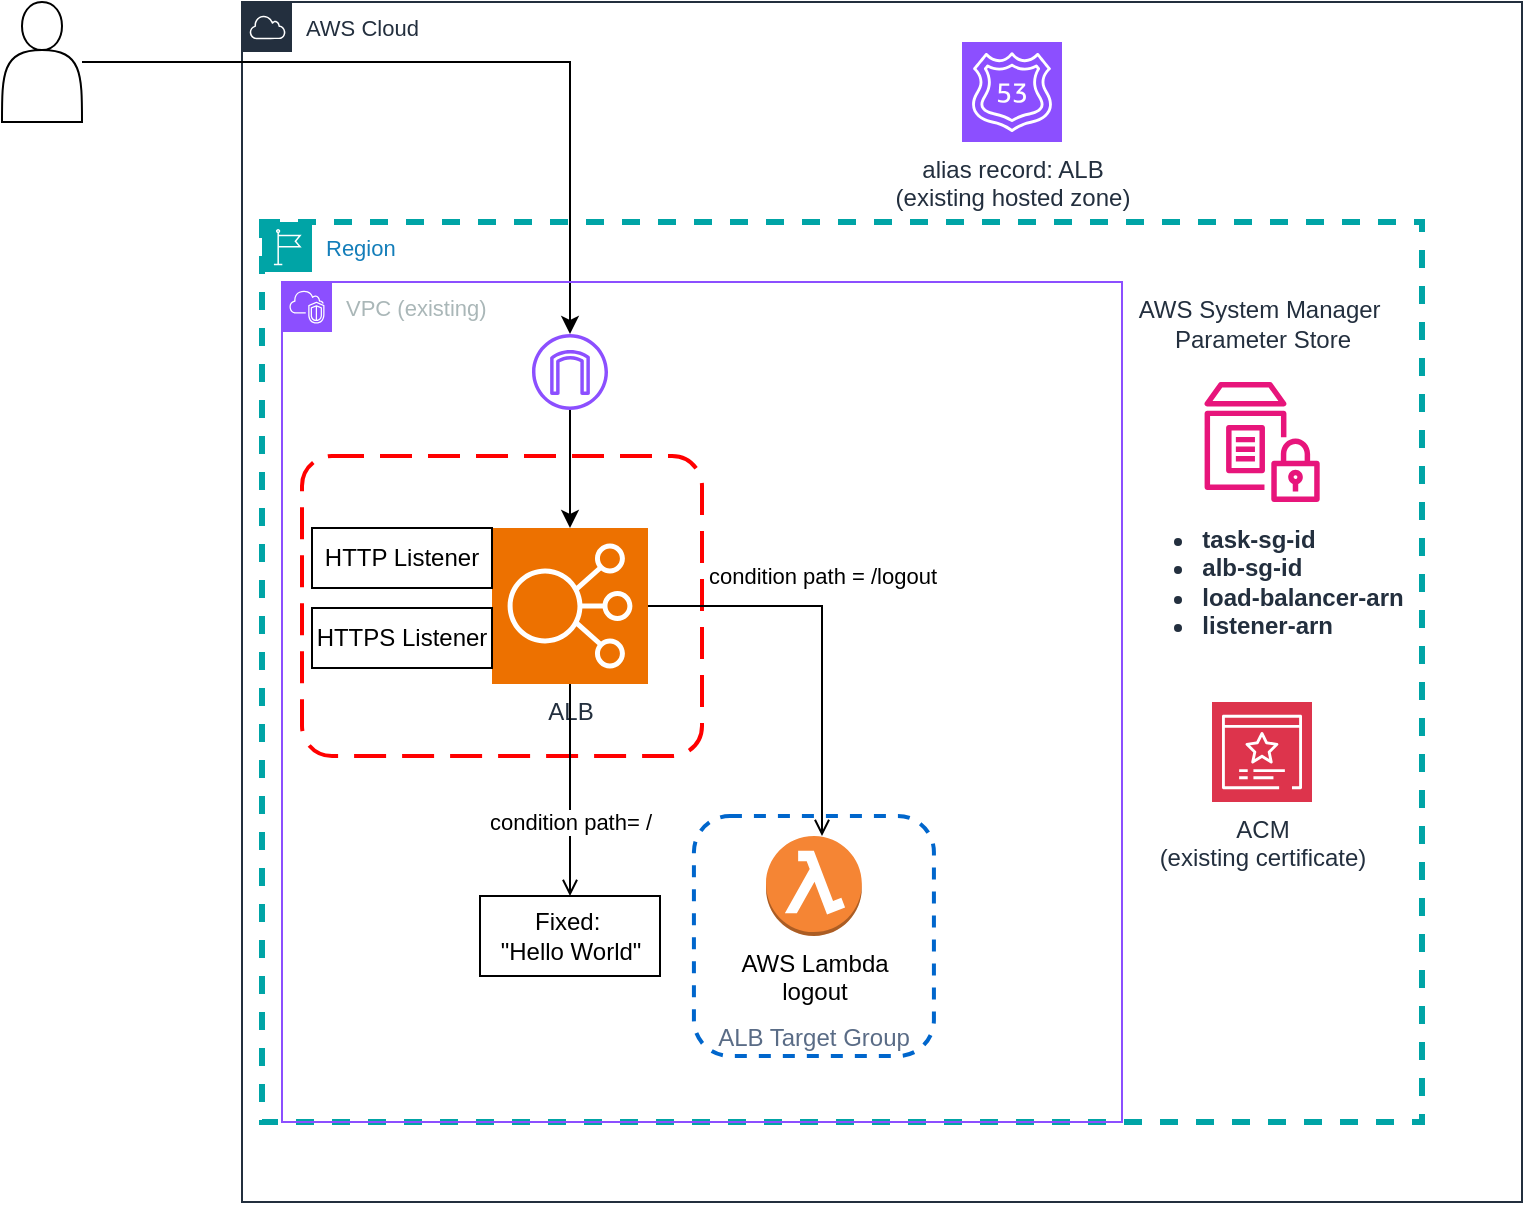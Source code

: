 <mxfile version="22.1.2" type="device">
  <diagram name="Página-1" id="icJsvRTC8C5IM1xPVuLJ">
    <mxGraphModel dx="1734" dy="654" grid="1" gridSize="10" guides="1" tooltips="1" connect="1" arrows="1" fold="1" page="1" pageScale="1" pageWidth="100" pageHeight="100" math="0" shadow="0">
      <root>
        <mxCell id="0" />
        <mxCell id="1" parent="0" />
        <mxCell id="xmOoHfpwKu1GFw88GIAx-1" value="AWS Cloud" style="points=[[0,0],[0.25,0],[0.5,0],[0.75,0],[1,0],[1,0.25],[1,0.5],[1,0.75],[1,1],[0.75,1],[0.5,1],[0.25,1],[0,1],[0,0.75],[0,0.5],[0,0.25]];outlineConnect=0;gradientColor=none;html=1;whiteSpace=wrap;fontSize=11;fontStyle=0;container=1;pointerEvents=0;collapsible=0;recursiveResize=0;shape=mxgraph.aws4.group;grIcon=mxgraph.aws4.group_aws_cloud;strokeColor=#232F3E;fillColor=none;verticalAlign=top;align=left;spacingLeft=30;fontColor=#232F3E;dashed=0;" parent="1" vertex="1">
          <mxGeometry x="-110" y="260" width="640" height="600" as="geometry" />
        </mxCell>
        <mxCell id="Mne-jVhyWLvrusMzvhz0-8" value="" style="rounded=1;arcSize=10;dashed=1;strokeColor=#ff0000;fillColor=none;gradientColor=none;dashPattern=8 4;strokeWidth=2;" vertex="1" parent="xmOoHfpwKu1GFw88GIAx-1">
          <mxGeometry x="30" y="227" width="200" height="150" as="geometry" />
        </mxCell>
        <mxCell id="f330gv2_tpIeTtg-5tDx-1" value="AWS System Manager&amp;nbsp;&lt;br&gt;Parameter Store&lt;br style=&quot;border-color: var(--border-color);&quot;&gt;&lt;ul style=&quot;border-color: var(--border-color);&quot;&gt;&lt;/ul&gt;" style="sketch=0;outlineConnect=0;fontColor=#232F3E;gradientColor=none;fillColor=#E7157B;strokeColor=none;dashed=0;verticalLabelPosition=top;verticalAlign=bottom;align=center;html=1;fontSize=12;fontStyle=0;aspect=fixed;pointerEvents=1;shape=mxgraph.aws4.parameter_store;labelPosition=center;" parent="xmOoHfpwKu1GFw88GIAx-1" vertex="1">
          <mxGeometry x="481.15" y="190" width="57.7" height="60" as="geometry" />
        </mxCell>
        <mxCell id="f330gv2_tpIeTtg-5tDx-3" value="&lt;ul style=&quot;border-color: var(--border-color); color: rgb(35, 47, 62); text-align: left;&quot;&gt;&lt;li&gt;task-sg-id&lt;/li&gt;&lt;li&gt;alb-sg-id&lt;/li&gt;&lt;li&gt;load-balancer-arn&lt;/li&gt;&lt;li&gt;listener-arn&lt;/li&gt;&lt;/ul&gt;" style="text;html=1;align=center;verticalAlign=middle;resizable=0;points=[];autosize=1;strokeColor=none;fillColor=none;fontStyle=1" parent="xmOoHfpwKu1GFw88GIAx-1" vertex="1">
          <mxGeometry x="430" y="240" width="160" height="100" as="geometry" />
        </mxCell>
        <mxCell id="Mne-jVhyWLvrusMzvhz0-5" value="" style="sketch=0;outlineConnect=0;fontColor=#232F3E;gradientColor=none;fillColor=#8C4FFF;strokeColor=none;dashed=0;verticalLabelPosition=bottom;verticalAlign=top;align=center;html=1;fontSize=12;fontStyle=0;aspect=fixed;pointerEvents=1;shape=mxgraph.aws4.internet_gateway;" vertex="1" parent="xmOoHfpwKu1GFw88GIAx-1">
          <mxGeometry x="145" y="166" width="38" height="38" as="geometry" />
        </mxCell>
        <mxCell id="Mne-jVhyWLvrusMzvhz0-4" style="edgeStyle=orthogonalEdgeStyle;rounded=0;orthogonalLoop=1;jettySize=auto;html=1;" edge="1" parent="xmOoHfpwKu1GFw88GIAx-1" source="Mne-jVhyWLvrusMzvhz0-5" target="Mne-jVhyWLvrusMzvhz0-17">
          <mxGeometry relative="1" as="geometry">
            <mxPoint x="164.5" y="160" as="targetPoint" />
          </mxGeometry>
        </mxCell>
        <mxCell id="Mne-jVhyWLvrusMzvhz0-16" value="AWS Lambda &lt;br&gt;logout" style="outlineConnect=0;dashed=0;verticalLabelPosition=bottom;verticalAlign=top;align=center;html=1;shape=mxgraph.aws3.lambda_function;fillColor=#F58534;gradientColor=none;" vertex="1" parent="xmOoHfpwKu1GFw88GIAx-1">
          <mxGeometry x="262" y="417" width="47.92" height="50" as="geometry" />
        </mxCell>
        <mxCell id="Mne-jVhyWLvrusMzvhz0-17" value="ALB" style="sketch=0;points=[[0,0,0],[0.25,0,0],[0.5,0,0],[0.75,0,0],[1,0,0],[0,1,0],[0.25,1,0],[0.5,1,0],[0.75,1,0],[1,1,0],[0,0.25,0],[0,0.5,0],[0,0.75,0],[1,0.25,0],[1,0.5,0],[1,0.75,0]];outlineConnect=0;fontColor=#232F3E;fillColor=#ED7100;strokeColor=#ffffff;dashed=0;verticalLabelPosition=bottom;verticalAlign=top;align=center;html=1;fontSize=12;fontStyle=0;aspect=fixed;shape=mxgraph.aws4.resourceIcon;resIcon=mxgraph.aws4.elastic_load_balancing;" vertex="1" parent="xmOoHfpwKu1GFw88GIAx-1">
          <mxGeometry x="125" y="263" width="78" height="78" as="geometry" />
        </mxCell>
        <mxCell id="Mne-jVhyWLvrusMzvhz0-18" style="edgeStyle=orthogonalEdgeStyle;rounded=0;orthogonalLoop=1;jettySize=auto;html=1;entryX=1;entryY=0.5;entryDx=0;entryDy=0;entryPerimeter=0;startArrow=open;startFill=0;endArrow=none;endFill=0;" edge="1" parent="xmOoHfpwKu1GFw88GIAx-1" source="Mne-jVhyWLvrusMzvhz0-16" target="Mne-jVhyWLvrusMzvhz0-17">
          <mxGeometry relative="1" as="geometry">
            <Array as="points">
              <mxPoint x="290" y="302" />
            </Array>
          </mxGeometry>
        </mxCell>
        <mxCell id="Mne-jVhyWLvrusMzvhz0-19" value="condition path = /logout" style="edgeLabel;html=1;align=center;verticalAlign=middle;resizable=0;points=[];" vertex="1" connectable="0" parent="Mne-jVhyWLvrusMzvhz0-18">
          <mxGeometry x="-0.218" y="-4" relative="1" as="geometry">
            <mxPoint x="-4" y="-51" as="offset" />
          </mxGeometry>
        </mxCell>
        <mxCell id="Mne-jVhyWLvrusMzvhz0-20" value="ALB Target Group" style="fillColor=none;strokeColor=#0066CC;dashed=1;verticalAlign=bottom;fontStyle=0;fontColor=#5A6C86;whiteSpace=wrap;html=1;strokeWidth=2;rounded=1;" vertex="1" parent="xmOoHfpwKu1GFw88GIAx-1">
          <mxGeometry x="225.96" y="407" width="120" height="120" as="geometry" />
        </mxCell>
        <mxCell id="Mne-jVhyWLvrusMzvhz0-21" value="Fixed:&amp;nbsp;&lt;br&gt;&quot;Hello World&quot;" style="text;html=1;align=center;verticalAlign=middle;resizable=0;points=[];autosize=1;strokeColor=default;fillColor=none;" vertex="1" parent="xmOoHfpwKu1GFw88GIAx-1">
          <mxGeometry x="119" y="447" width="90" height="40" as="geometry" />
        </mxCell>
        <mxCell id="Mne-jVhyWLvrusMzvhz0-22" style="edgeStyle=orthogonalEdgeStyle;rounded=0;orthogonalLoop=1;jettySize=auto;html=1;entryX=0.5;entryY=1;entryDx=0;entryDy=0;entryPerimeter=0;startArrow=open;startFill=0;endArrow=none;endFill=0;" edge="1" parent="xmOoHfpwKu1GFw88GIAx-1" source="Mne-jVhyWLvrusMzvhz0-21" target="Mne-jVhyWLvrusMzvhz0-17">
          <mxGeometry relative="1" as="geometry" />
        </mxCell>
        <mxCell id="Mne-jVhyWLvrusMzvhz0-23" value="condition path= /" style="edgeLabel;html=1;align=center;verticalAlign=middle;resizable=0;points=[];" vertex="1" connectable="0" parent="Mne-jVhyWLvrusMzvhz0-22">
          <mxGeometry x="-0.302" relative="1" as="geometry">
            <mxPoint as="offset" />
          </mxGeometry>
        </mxCell>
        <mxCell id="Mne-jVhyWLvrusMzvhz0-24" value="alias record: ALB&lt;br&gt;(existing hosted zone)" style="sketch=0;points=[[0,0,0],[0.25,0,0],[0.5,0,0],[0.75,0,0],[1,0,0],[0,1,0],[0.25,1,0],[0.5,1,0],[0.75,1,0],[1,1,0],[0,0.25,0],[0,0.5,0],[0,0.75,0],[1,0.25,0],[1,0.5,0],[1,0.75,0]];outlineConnect=0;fontColor=#232F3E;fillColor=#8C4FFF;strokeColor=#ffffff;dashed=0;verticalLabelPosition=bottom;verticalAlign=top;align=center;html=1;fontSize=12;fontStyle=0;aspect=fixed;shape=mxgraph.aws4.resourceIcon;resIcon=mxgraph.aws4.route_53;" vertex="1" parent="xmOoHfpwKu1GFw88GIAx-1">
          <mxGeometry x="360" y="20" width="50" height="50" as="geometry" />
        </mxCell>
        <mxCell id="Mne-jVhyWLvrusMzvhz0-28" value="ACM&lt;br&gt;(existing certificate)" style="sketch=0;points=[[0,0,0],[0.25,0,0],[0.5,0,0],[0.75,0,0],[1,0,0],[0,1,0],[0.25,1,0],[0.5,1,0],[0.75,1,0],[1,1,0],[0,0.25,0],[0,0.5,0],[0,0.75,0],[1,0.25,0],[1,0.5,0],[1,0.75,0]];outlineConnect=0;fontColor=#232F3E;fillColor=#DD344C;strokeColor=#ffffff;dashed=0;verticalLabelPosition=bottom;verticalAlign=top;align=center;html=1;fontSize=12;fontStyle=0;aspect=fixed;shape=mxgraph.aws4.resourceIcon;resIcon=mxgraph.aws4.certificate_manager_3;" vertex="1" parent="xmOoHfpwKu1GFw88GIAx-1">
          <mxGeometry x="485" y="350" width="50" height="50" as="geometry" />
        </mxCell>
        <mxCell id="Mne-jVhyWLvrusMzvhz0-29" value="HTTP Listener" style="rounded=0;whiteSpace=wrap;html=1;" vertex="1" parent="xmOoHfpwKu1GFw88GIAx-1">
          <mxGeometry x="35" y="263" width="90" height="30" as="geometry" />
        </mxCell>
        <mxCell id="Mne-jVhyWLvrusMzvhz0-30" value="HTTPS Listener" style="rounded=0;whiteSpace=wrap;html=1;" vertex="1" parent="xmOoHfpwKu1GFw88GIAx-1">
          <mxGeometry x="35" y="303" width="90" height="30" as="geometry" />
        </mxCell>
        <mxCell id="xmOoHfpwKu1GFw88GIAx-2" value="Region" style="points=[[0,0],[0.25,0],[0.5,0],[0.75,0],[1,0],[1,0.25],[1,0.5],[1,0.75],[1,1],[0.75,1],[0.5,1],[0.25,1],[0,1],[0,0.75],[0,0.5],[0,0.25]];outlineConnect=0;gradientColor=none;html=1;whiteSpace=wrap;fontSize=11;fontStyle=0;container=0;pointerEvents=0;collapsible=0;recursiveResize=0;shape=mxgraph.aws4.group;grIcon=mxgraph.aws4.group_region;strokeColor=#00A4A6;fillColor=none;verticalAlign=top;align=left;spacingLeft=30;fontColor=#147EBA;dashed=1;strokeWidth=3;" parent="xmOoHfpwKu1GFw88GIAx-1" vertex="1">
          <mxGeometry x="10" y="110" width="580" height="450" as="geometry" />
        </mxCell>
        <mxCell id="Mne-jVhyWLvrusMzvhz0-3" value="" style="shape=actor;whiteSpace=wrap;html=1;" vertex="1" parent="1">
          <mxGeometry x="-230" y="260" width="40" height="60" as="geometry" />
        </mxCell>
        <mxCell id="Mne-jVhyWLvrusMzvhz0-6" value="" style="edgeStyle=orthogonalEdgeStyle;rounded=0;orthogonalLoop=1;jettySize=auto;html=1;" edge="1" parent="1" source="Mne-jVhyWLvrusMzvhz0-3" target="Mne-jVhyWLvrusMzvhz0-5">
          <mxGeometry relative="1" as="geometry">
            <mxPoint x="-190" y="290" as="sourcePoint" />
            <mxPoint x="151" y="460" as="targetPoint" />
          </mxGeometry>
        </mxCell>
        <mxCell id="xmOoHfpwKu1GFw88GIAx-11" value="VPC (existing)" style="points=[[0,0],[0.25,0],[0.5,0],[0.75,0],[1,0],[1,0.25],[1,0.5],[1,0.75],[1,1],[0.75,1],[0.5,1],[0.25,1],[0,1],[0,0.75],[0,0.5],[0,0.25]];outlineConnect=0;gradientColor=none;html=1;whiteSpace=wrap;fontSize=11;fontStyle=0;container=1;pointerEvents=0;collapsible=0;recursiveResize=0;shape=mxgraph.aws4.group;grIcon=mxgraph.aws4.group_vpc2;strokeColor=#8C4FFF;fillColor=none;verticalAlign=top;align=left;spacingLeft=30;fontColor=#AAB7B8;dashed=0;" parent="1" vertex="1">
          <mxGeometry x="-90" y="400" width="420" height="420" as="geometry" />
        </mxCell>
      </root>
    </mxGraphModel>
  </diagram>
</mxfile>
